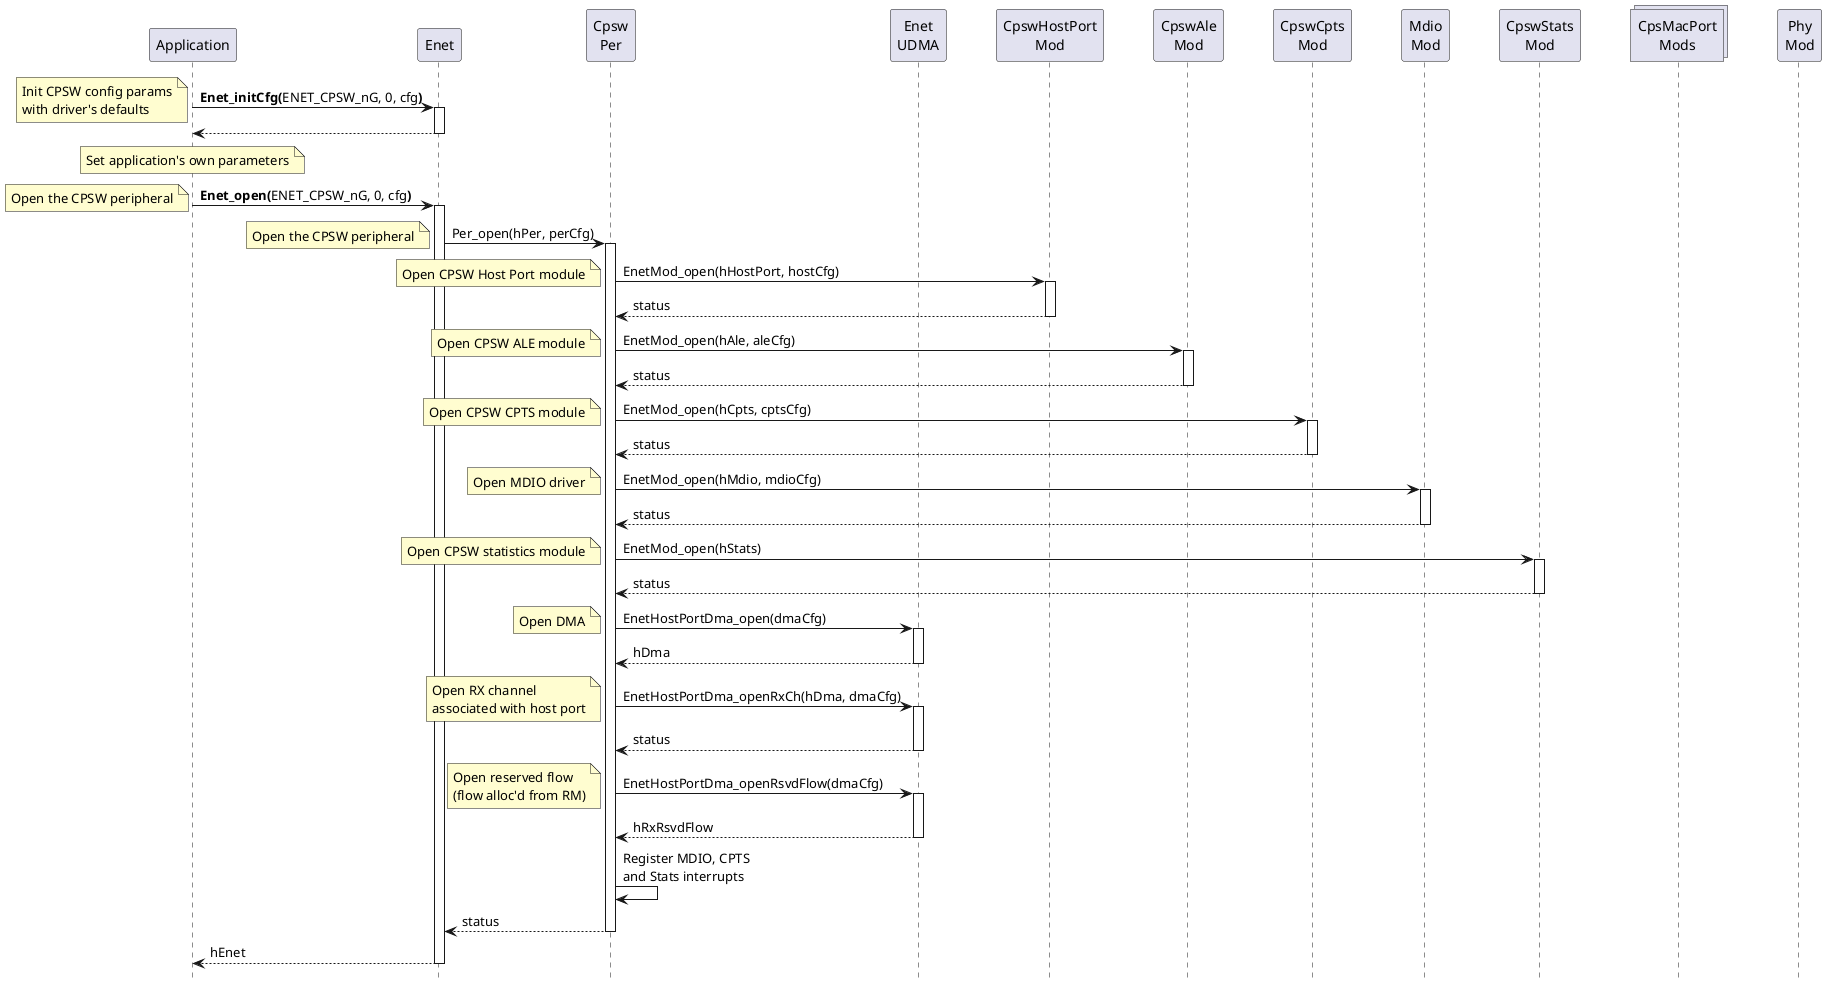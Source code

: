 @startuml
'Enet open sequence

skinparam sequenceParticipantPadding 20

skinparam note {
    BackgroundColor #FFFDD0
}

hide footbox

participant App   as "Application"       order 1
participant Enet  as "Enet"              order 2
participant Per   as "Cpsw\nPer"         order 3
participant Dma   as "Enet\nUDMA"        order 4
participant Host  as "CpswHostPort\nMod" order 5
participant Ale   as "CpswAle\nMod"      order 6
participant Cpts  as "CpswCpts\nMod"     order 7
participant Mdio  as "Mdio\nMod"         order 8
participant Stats as "CpswStats\nMod"    order 9
collections Mac   as "CpsMacPort\nMods"  order 10
participant Phy   as "Phy\nMod"          order 11

App   -> Enet           : <b>Enet_initCfg(</b>ENET_CPSW_nG, 0, cfg<b>)</b>
note left               : Init CPSW config params\nwith driver's defaults
activate Enet
Enet --> App
deactivate Enet

note over App           : Set application's own parameters

App   -> Enet           : <b>Enet_open(</b>ENET_CPSW_nG, 0, cfg<b>)</b>
note left               : Open the CPSW peripheral
activate Enet

Enet  -> Per            : Per_open(hPer, perCfg)
note left               : Open the CPSW peripheral
activate Per

Per   -> Host           : EnetMod_open(hHostPort, hostCfg)
note left               : Open CPSW Host Port module
activate Host
Host  --> Per           : status
deactivate Host

Per   -> Ale            : EnetMod_open(hAle, aleCfg)
note left               : Open CPSW ALE module
activate Ale
Ale  --> Per            : status
deactivate Ale

Per   -> Cpts           : EnetMod_open(hCpts, cptsCfg)
note left               : Open CPSW CPTS module
activate Cpts
Cpts --> Per            : status
deactivate Cpts

Per   -> Mdio           : EnetMod_open(hMdio, mdioCfg)
note left               : Open MDIO driver
activate Mdio
Mdio --> Per            : status
deactivate Mdio

Per   -> Stats          : EnetMod_open(hStats)
note left               : Open CPSW statistics module
activate Stats
Stats --> Per           : status
deactivate Stats

Per   -> Dma            : EnetHostPortDma_open(dmaCfg)
note left               : Open DMA
activate Dma
Dma  --> Per            : hDma
deactivate Dma

Per   -> Dma            : EnetHostPortDma_openRxCh(hDma, dmaCfg)
note left               : Open RX channel\nassociated with host port
activate Dma
Dma  --> Per            : status
deactivate Dma

Per   -> Dma            : EnetHostPortDma_openRsvdFlow(dmaCfg)
note left               : Open reserved flow\n(flow alloc'd from RM)
activate Dma
Dma  --> Per            : hRxRsvdFlow
deactivate Dma

Per   -> Per            : Register MDIO, CPTS\nand Stats interrupts

Per  --> Enet           : status
deactivate Per
Enet --> App            : hEnet
deactivate Enet

@enduml
